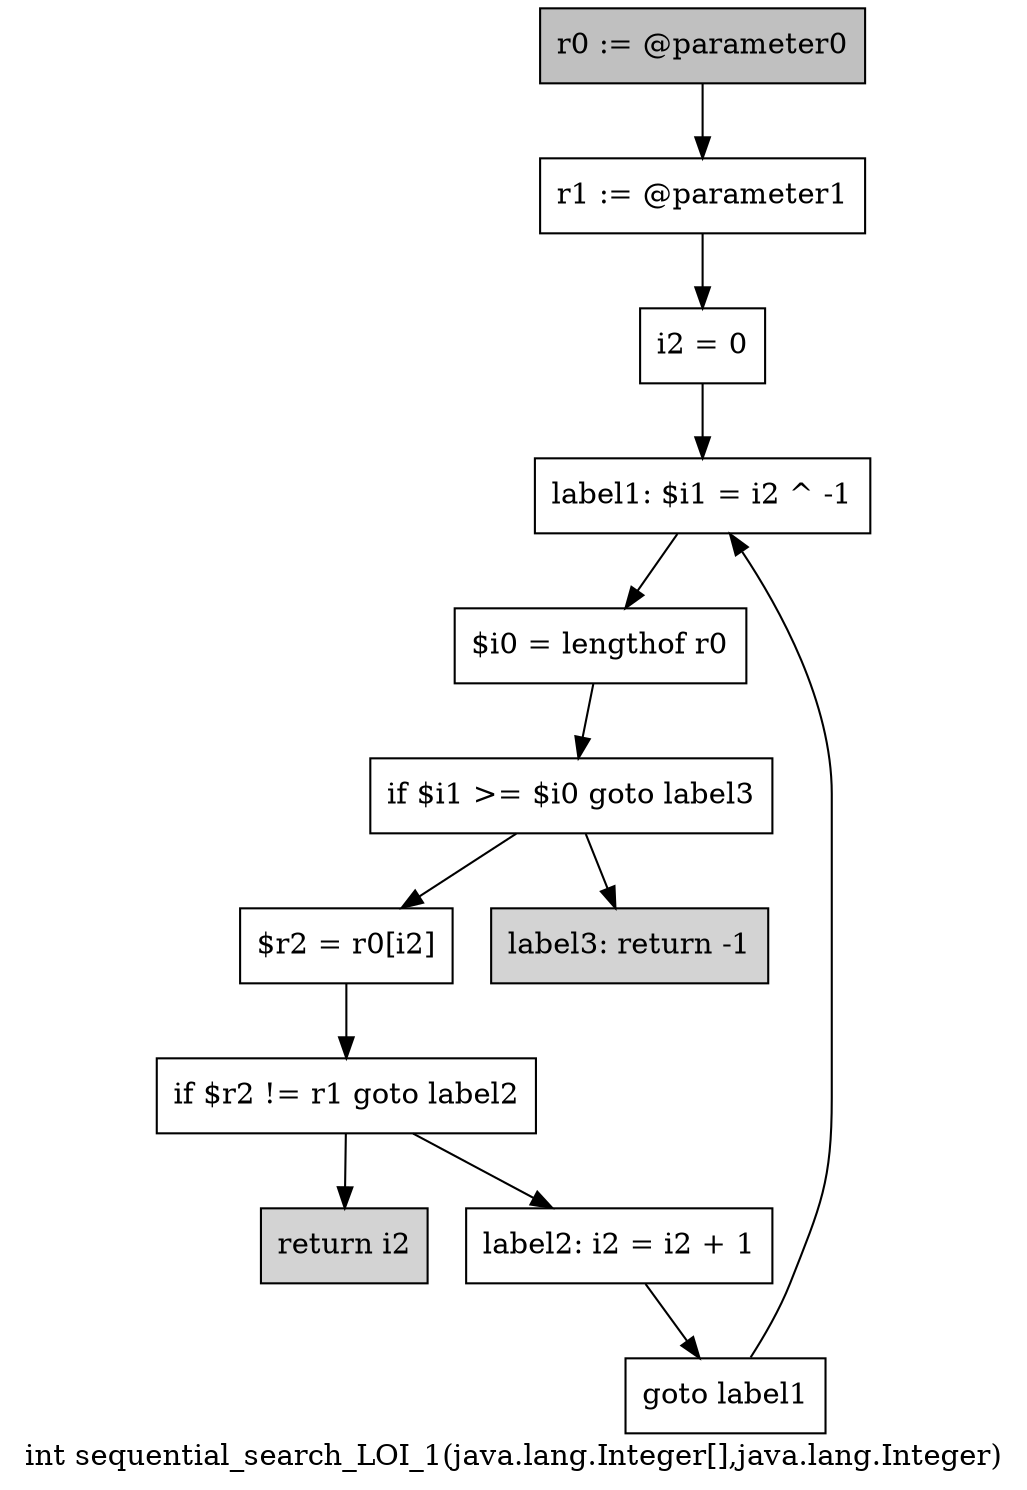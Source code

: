 digraph "int sequential_search_LOI_1(java.lang.Integer[],java.lang.Integer)" {
    label="int sequential_search_LOI_1(java.lang.Integer[],java.lang.Integer)";
    node [shape=box];
    "0" [style=filled,fillcolor=gray,label="r0 := @parameter0",];
    "1" [label="r1 := @parameter1",];
    "0"->"1";
    "2" [label="i2 = 0",];
    "1"->"2";
    "3" [label="label1: $i1 = i2 ^ -1",];
    "2"->"3";
    "4" [label="$i0 = lengthof r0",];
    "3"->"4";
    "5" [label="if $i1 >= $i0 goto label3",];
    "4"->"5";
    "6" [label="$r2 = r0[i2]",];
    "5"->"6";
    "11" [style=filled,fillcolor=lightgray,label="label3: return -1",];
    "5"->"11";
    "7" [label="if $r2 != r1 goto label2",];
    "6"->"7";
    "8" [style=filled,fillcolor=lightgray,label="return i2",];
    "7"->"8";
    "9" [label="label2: i2 = i2 + 1",];
    "7"->"9";
    "10" [label="goto label1",];
    "9"->"10";
    "10"->"3";
}
